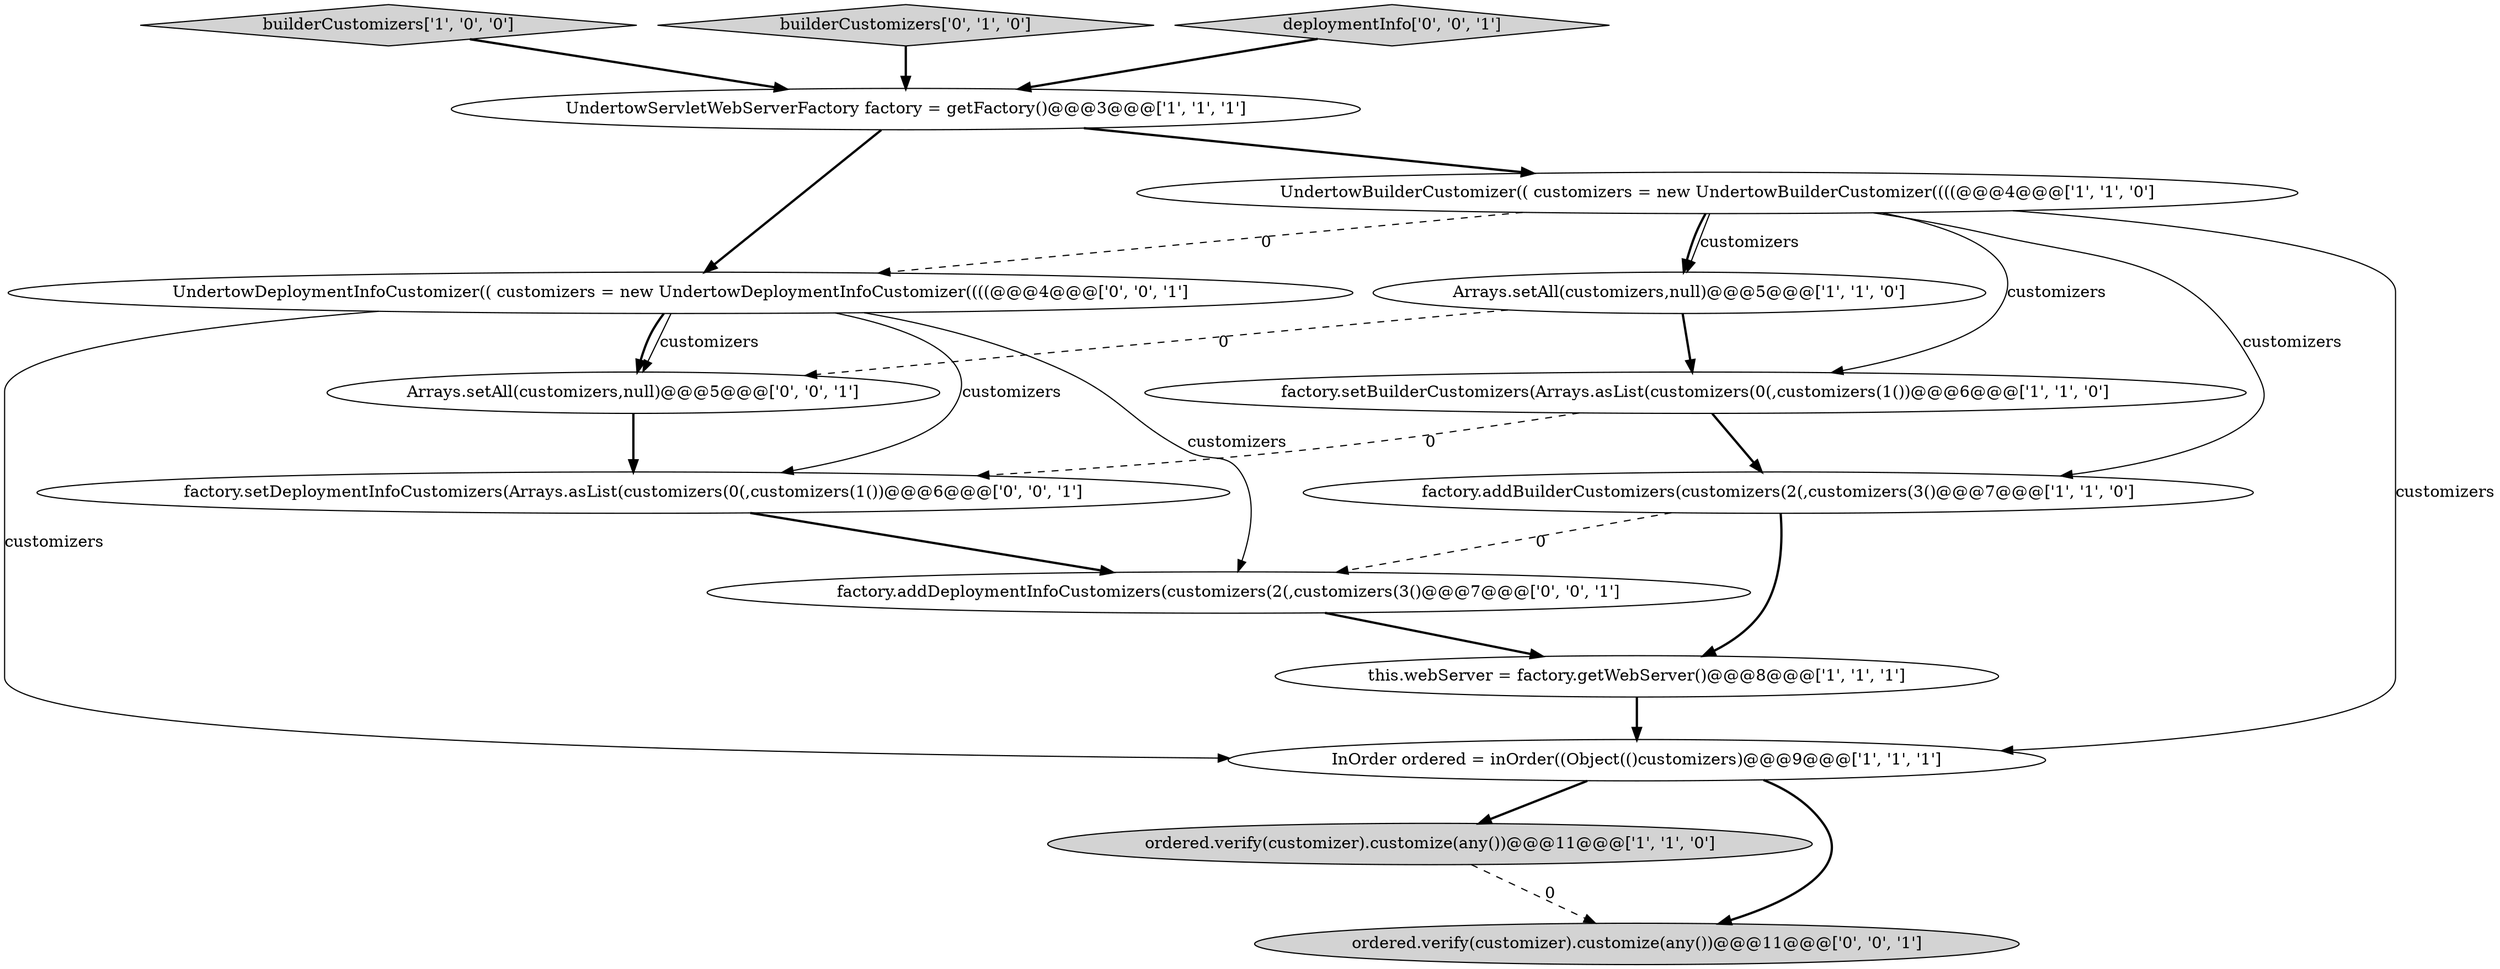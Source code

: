 digraph {
10 [style = filled, label = "ordered.verify(customizer).customize(any())@@@11@@@['0', '0', '1']", fillcolor = lightgray, shape = ellipse image = "AAA0AAABBB3BBB"];
13 [style = filled, label = "UndertowDeploymentInfoCustomizer(( customizers = new UndertowDeploymentInfoCustomizer((((@@@4@@@['0', '0', '1']", fillcolor = white, shape = ellipse image = "AAA0AAABBB3BBB"];
5 [style = filled, label = "ordered.verify(customizer).customize(any())@@@11@@@['1', '1', '0']", fillcolor = lightgray, shape = ellipse image = "AAA0AAABBB1BBB"];
4 [style = filled, label = "InOrder ordered = inOrder((Object(()customizers)@@@9@@@['1', '1', '1']", fillcolor = white, shape = ellipse image = "AAA0AAABBB1BBB"];
1 [style = filled, label = "factory.addBuilderCustomizers(customizers(2(,customizers(3()@@@7@@@['1', '1', '0']", fillcolor = white, shape = ellipse image = "AAA0AAABBB1BBB"];
15 [style = filled, label = "factory.setDeploymentInfoCustomizers(Arrays.asList(customizers(0(,customizers(1())@@@6@@@['0', '0', '1']", fillcolor = white, shape = ellipse image = "AAA0AAABBB3BBB"];
0 [style = filled, label = "this.webServer = factory.getWebServer()@@@8@@@['1', '1', '1']", fillcolor = white, shape = ellipse image = "AAA0AAABBB1BBB"];
7 [style = filled, label = "UndertowBuilderCustomizer(( customizers = new UndertowBuilderCustomizer((((@@@4@@@['1', '1', '0']", fillcolor = white, shape = ellipse image = "AAA0AAABBB1BBB"];
6 [style = filled, label = "builderCustomizers['1', '0', '0']", fillcolor = lightgray, shape = diamond image = "AAA0AAABBB1BBB"];
3 [style = filled, label = "factory.setBuilderCustomizers(Arrays.asList(customizers(0(,customizers(1())@@@6@@@['1', '1', '0']", fillcolor = white, shape = ellipse image = "AAA0AAABBB1BBB"];
9 [style = filled, label = "builderCustomizers['0', '1', '0']", fillcolor = lightgray, shape = diamond image = "AAA0AAABBB2BBB"];
11 [style = filled, label = "deploymentInfo['0', '0', '1']", fillcolor = lightgray, shape = diamond image = "AAA0AAABBB3BBB"];
14 [style = filled, label = "factory.addDeploymentInfoCustomizers(customizers(2(,customizers(3()@@@7@@@['0', '0', '1']", fillcolor = white, shape = ellipse image = "AAA0AAABBB3BBB"];
8 [style = filled, label = "Arrays.setAll(customizers,null)@@@5@@@['1', '1', '0']", fillcolor = white, shape = ellipse image = "AAA0AAABBB1BBB"];
2 [style = filled, label = "UndertowServletWebServerFactory factory = getFactory()@@@3@@@['1', '1', '1']", fillcolor = white, shape = ellipse image = "AAA0AAABBB1BBB"];
12 [style = filled, label = "Arrays.setAll(customizers,null)@@@5@@@['0', '0', '1']", fillcolor = white, shape = ellipse image = "AAA0AAABBB3BBB"];
7->3 [style = solid, label="customizers"];
4->10 [style = bold, label=""];
3->1 [style = bold, label=""];
15->14 [style = bold, label=""];
1->14 [style = dashed, label="0"];
9->2 [style = bold, label=""];
13->12 [style = solid, label="customizers"];
8->3 [style = bold, label=""];
12->15 [style = bold, label=""];
8->12 [style = dashed, label="0"];
7->4 [style = solid, label="customizers"];
1->0 [style = bold, label=""];
7->8 [style = bold, label=""];
11->2 [style = bold, label=""];
13->15 [style = solid, label="customizers"];
2->13 [style = bold, label=""];
6->2 [style = bold, label=""];
7->8 [style = solid, label="customizers"];
13->12 [style = bold, label=""];
14->0 [style = bold, label=""];
5->10 [style = dashed, label="0"];
0->4 [style = bold, label=""];
7->13 [style = dashed, label="0"];
13->4 [style = solid, label="customizers"];
3->15 [style = dashed, label="0"];
2->7 [style = bold, label=""];
7->1 [style = solid, label="customizers"];
4->5 [style = bold, label=""];
13->14 [style = solid, label="customizers"];
}

